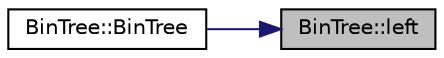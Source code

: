 digraph "BinTree::left"
{
 // INTERACTIVE_SVG=YES
 // LATEX_PDF_SIZE
  edge [fontname="Helvetica",fontsize="10",labelfontname="Helvetica",labelfontsize="10"];
  node [fontname="Helvetica",fontsize="10",shape=record];
  rankdir="RL";
  Node1 [label="BinTree::left",height=0.2,width=0.4,color="black", fillcolor="grey75", style="filled", fontcolor="black",tooltip=" "];
  Node1 -> Node2 [dir="back",color="midnightblue",fontsize="10",style="solid",fontname="Helvetica"];
  Node2 [label="BinTree::BinTree",height=0.2,width=0.4,color="black", fillcolor="white", style="filled",URL="$class_bin_tree.html#adb7eeff76d08130c943b36af215eb521",tooltip=" "];
}
